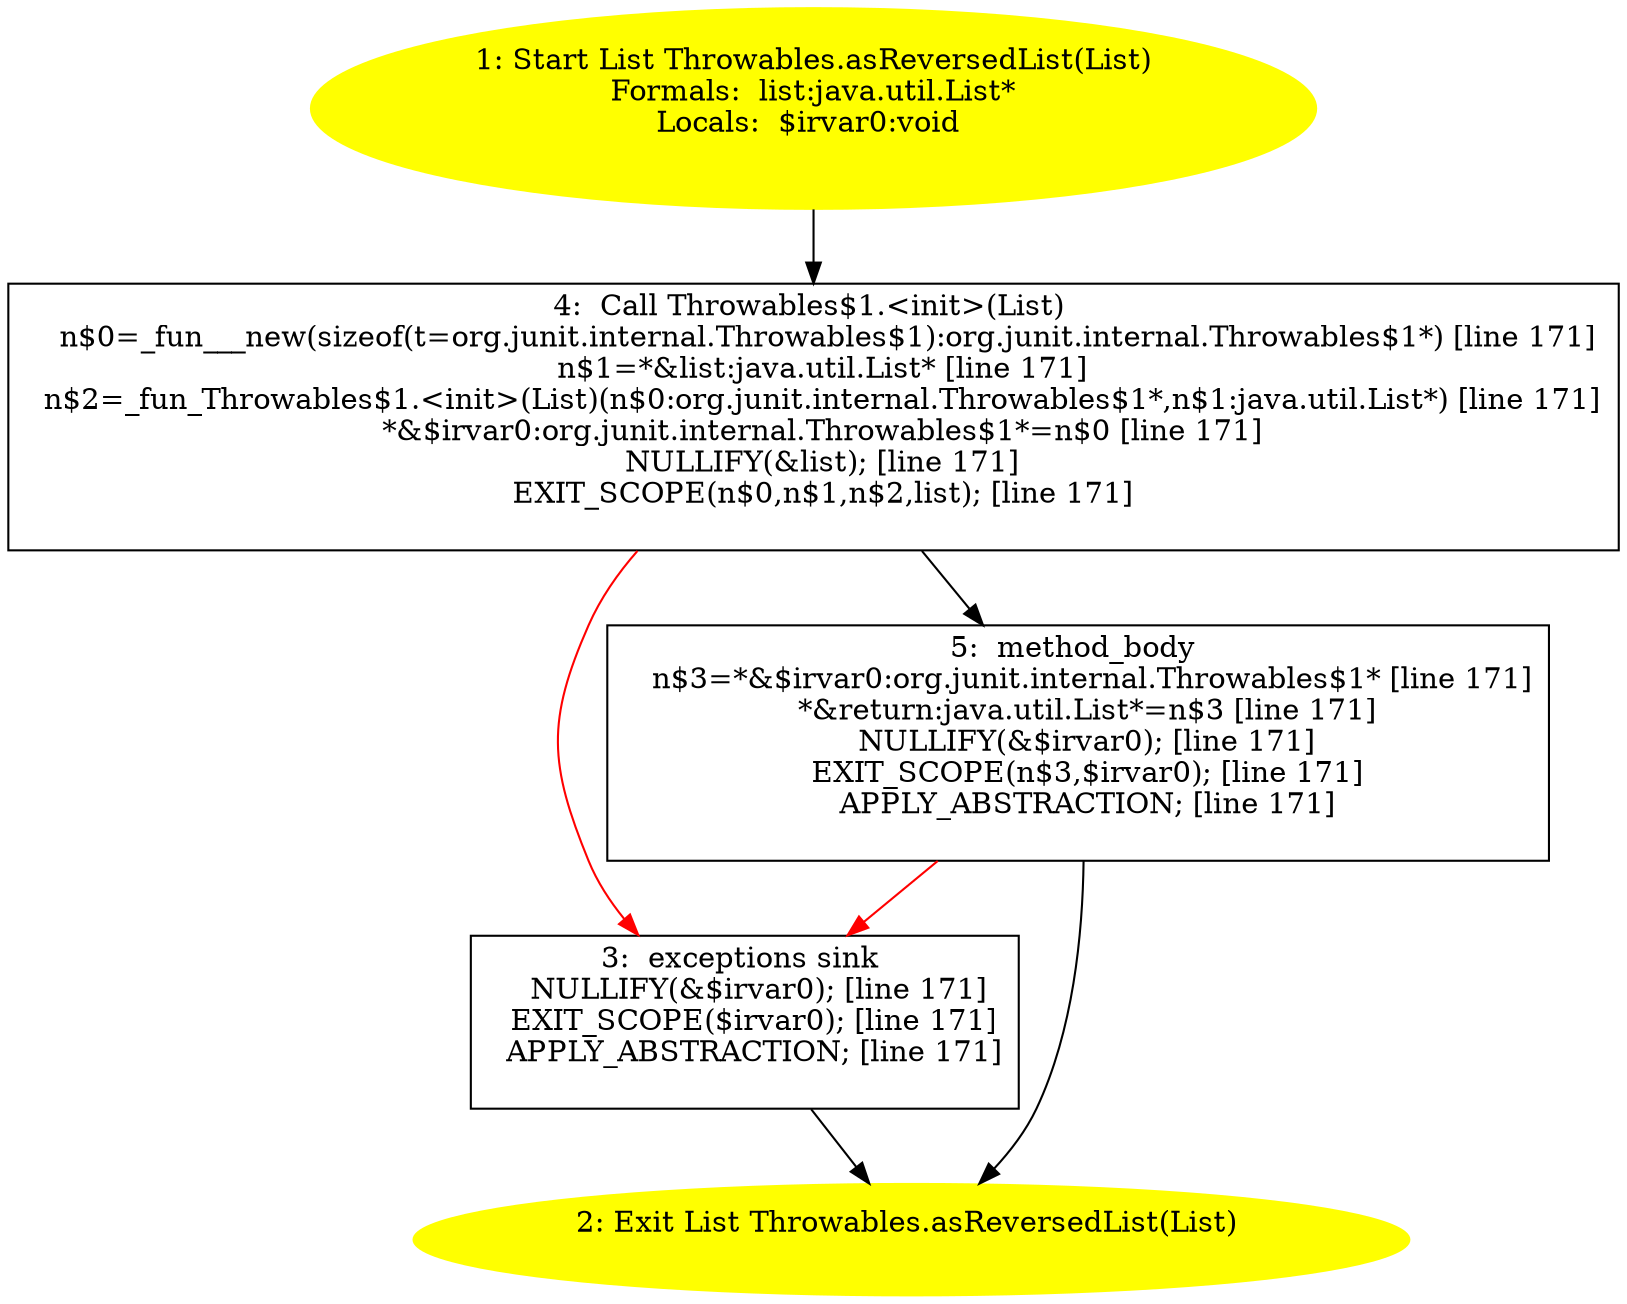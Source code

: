 /* @generated */
digraph cfg {
"org.junit.internal.Throwables.asReversedList(java.util.List):java.util.List.71cb1d54f244ce6865f4dd5d82f90bcb_1" [label="1: Start List Throwables.asReversedList(List)\nFormals:  list:java.util.List*\nLocals:  $irvar0:void \n  " color=yellow style=filled]
	

	 "org.junit.internal.Throwables.asReversedList(java.util.List):java.util.List.71cb1d54f244ce6865f4dd5d82f90bcb_1" -> "org.junit.internal.Throwables.asReversedList(java.util.List):java.util.List.71cb1d54f244ce6865f4dd5d82f90bcb_4" ;
"org.junit.internal.Throwables.asReversedList(java.util.List):java.util.List.71cb1d54f244ce6865f4dd5d82f90bcb_2" [label="2: Exit List Throwables.asReversedList(List) \n  " color=yellow style=filled]
	

"org.junit.internal.Throwables.asReversedList(java.util.List):java.util.List.71cb1d54f244ce6865f4dd5d82f90bcb_3" [label="3:  exceptions sink \n   NULLIFY(&$irvar0); [line 171]\n  EXIT_SCOPE($irvar0); [line 171]\n  APPLY_ABSTRACTION; [line 171]\n " shape="box"]
	

	 "org.junit.internal.Throwables.asReversedList(java.util.List):java.util.List.71cb1d54f244ce6865f4dd5d82f90bcb_3" -> "org.junit.internal.Throwables.asReversedList(java.util.List):java.util.List.71cb1d54f244ce6865f4dd5d82f90bcb_2" ;
"org.junit.internal.Throwables.asReversedList(java.util.List):java.util.List.71cb1d54f244ce6865f4dd5d82f90bcb_4" [label="4:  Call Throwables$1.<init>(List) \n   n$0=_fun___new(sizeof(t=org.junit.internal.Throwables$1):org.junit.internal.Throwables$1*) [line 171]\n  n$1=*&list:java.util.List* [line 171]\n  n$2=_fun_Throwables$1.<init>(List)(n$0:org.junit.internal.Throwables$1*,n$1:java.util.List*) [line 171]\n  *&$irvar0:org.junit.internal.Throwables$1*=n$0 [line 171]\n  NULLIFY(&list); [line 171]\n  EXIT_SCOPE(n$0,n$1,n$2,list); [line 171]\n " shape="box"]
	

	 "org.junit.internal.Throwables.asReversedList(java.util.List):java.util.List.71cb1d54f244ce6865f4dd5d82f90bcb_4" -> "org.junit.internal.Throwables.asReversedList(java.util.List):java.util.List.71cb1d54f244ce6865f4dd5d82f90bcb_5" ;
	 "org.junit.internal.Throwables.asReversedList(java.util.List):java.util.List.71cb1d54f244ce6865f4dd5d82f90bcb_4" -> "org.junit.internal.Throwables.asReversedList(java.util.List):java.util.List.71cb1d54f244ce6865f4dd5d82f90bcb_3" [color="red" ];
"org.junit.internal.Throwables.asReversedList(java.util.List):java.util.List.71cb1d54f244ce6865f4dd5d82f90bcb_5" [label="5:  method_body \n   n$3=*&$irvar0:org.junit.internal.Throwables$1* [line 171]\n  *&return:java.util.List*=n$3 [line 171]\n  NULLIFY(&$irvar0); [line 171]\n  EXIT_SCOPE(n$3,$irvar0); [line 171]\n  APPLY_ABSTRACTION; [line 171]\n " shape="box"]
	

	 "org.junit.internal.Throwables.asReversedList(java.util.List):java.util.List.71cb1d54f244ce6865f4dd5d82f90bcb_5" -> "org.junit.internal.Throwables.asReversedList(java.util.List):java.util.List.71cb1d54f244ce6865f4dd5d82f90bcb_2" ;
	 "org.junit.internal.Throwables.asReversedList(java.util.List):java.util.List.71cb1d54f244ce6865f4dd5d82f90bcb_5" -> "org.junit.internal.Throwables.asReversedList(java.util.List):java.util.List.71cb1d54f244ce6865f4dd5d82f90bcb_3" [color="red" ];
}
